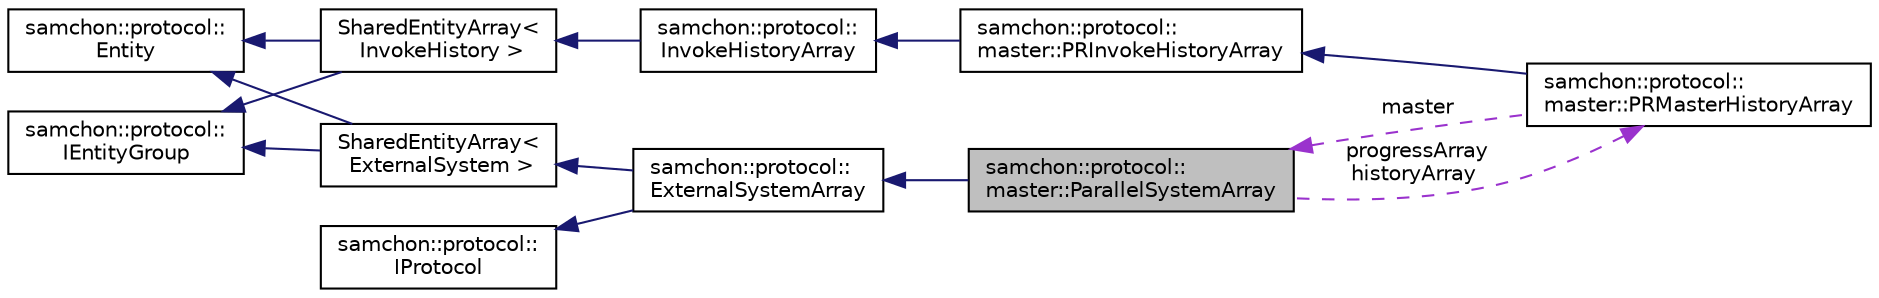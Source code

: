 digraph "samchon::protocol::master::ParallelSystemArray"
{
  edge [fontname="Helvetica",fontsize="10",labelfontname="Helvetica",labelfontsize="10"];
  node [fontname="Helvetica",fontsize="10",shape=record];
  rankdir="LR";
  Node1 [label="samchon::protocol::\lmaster::ParallelSystemArray",height=0.2,width=0.4,color="black", fillcolor="grey75", style="filled", fontcolor="black"];
  Node2 -> Node1 [dir="back",color="midnightblue",fontsize="10",style="solid",fontname="Helvetica"];
  Node2 [label="samchon::protocol::\lExternalSystemArray",height=0.2,width=0.4,color="black", fillcolor="white", style="filled",URL="$d9/dc6/classsamchon_1_1protocol_1_1ExternalSystemArray.html",tooltip="An array of ExternalSystem(s). "];
  Node3 -> Node2 [dir="back",color="midnightblue",fontsize="10",style="solid",fontname="Helvetica"];
  Node3 [label="SharedEntityArray\<\l ExternalSystem \>",height=0.2,width=0.4,color="black", fillcolor="white", style="filled",URL="$d4/deb/classsamchon_1_1protocol_1_1EntityGroup.html",tooltip="An Entity and a container of children Entity objects. "];
  Node4 -> Node3 [dir="back",color="midnightblue",fontsize="10",style="solid",fontname="Helvetica"];
  Node4 [label="samchon::protocol::\lEntity",height=0.2,width=0.4,color="black", fillcolor="white", style="filled",URL="$d0/d3e/classsamchon_1_1protocol_1_1Entity.html",tooltip="An entity, a standard data class. "];
  Node5 -> Node3 [dir="back",color="midnightblue",fontsize="10",style="solid",fontname="Helvetica"];
  Node5 [label="samchon::protocol::\lIEntityGroup",height=0.2,width=0.4,color="black", fillcolor="white", style="filled",URL="$d9/d4c/classsamchon_1_1protocol_1_1IEntityGroup.html",tooltip="An iternface for entity group. "];
  Node6 -> Node2 [dir="back",color="midnightblue",fontsize="10",style="solid",fontname="Helvetica"];
  Node6 [label="samchon::protocol::\lIProtocol",height=0.2,width=0.4,color="black", fillcolor="white", style="filled",URL="$d4/dcf/classsamchon_1_1protocol_1_1IProtocol.html",tooltip="An interface of Invoke message chain. "];
  Node7 -> Node1 [dir="back",color="darkorchid3",fontsize="10",style="dashed",label=" progressArray\nhistoryArray" ,fontname="Helvetica"];
  Node7 [label="samchon::protocol::\lmaster::PRMasterHistoryArray",height=0.2,width=0.4,color="black", fillcolor="white", style="filled",URL="$d6/dd8/classsamchon_1_1protocol_1_1master_1_1PRMasterHistoryArray.html",tooltip="An array of invoke histories of master. "];
  Node8 -> Node7 [dir="back",color="midnightblue",fontsize="10",style="solid",fontname="Helvetica"];
  Node8 [label="samchon::protocol::\lmaster::PRInvokeHistoryArray",height=0.2,width=0.4,color="black", fillcolor="white", style="filled",URL="$df/d50/classsamchon_1_1protocol_1_1master_1_1PRInvokeHistoryArray.html",tooltip="An array of PRInvokeHistory. "];
  Node9 -> Node8 [dir="back",color="midnightblue",fontsize="10",style="solid",fontname="Helvetica"];
  Node9 [label="samchon::protocol::\lInvokeHistoryArray",height=0.2,width=0.4,color="black", fillcolor="white", style="filled",URL="$d1/d7b/classsamchon_1_1protocol_1_1InvokeHistoryArray.html",tooltip="An array of InvokeHistory. "];
  Node10 -> Node9 [dir="back",color="midnightblue",fontsize="10",style="solid",fontname="Helvetica"];
  Node10 [label="SharedEntityArray\<\l InvokeHistory \>",height=0.2,width=0.4,color="black", fillcolor="white", style="filled",URL="$d4/deb/classsamchon_1_1protocol_1_1EntityGroup.html",tooltip="An Entity and a container of children Entity objects. "];
  Node4 -> Node10 [dir="back",color="midnightblue",fontsize="10",style="solid",fontname="Helvetica"];
  Node5 -> Node10 [dir="back",color="midnightblue",fontsize="10",style="solid",fontname="Helvetica"];
  Node1 -> Node7 [dir="back",color="darkorchid3",fontsize="10",style="dashed",label=" master" ,fontname="Helvetica"];
}
